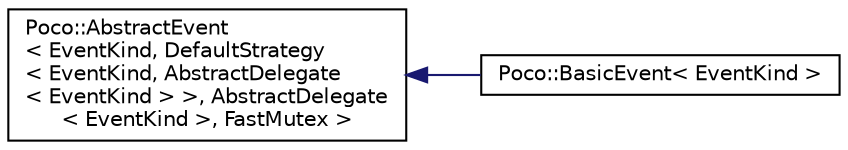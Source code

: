 digraph "Graphical Class Hierarchy"
{
 // LATEX_PDF_SIZE
  edge [fontname="Helvetica",fontsize="10",labelfontname="Helvetica",labelfontsize="10"];
  node [fontname="Helvetica",fontsize="10",shape=record];
  rankdir="LR";
  Node0 [label="Poco::AbstractEvent\l\< EventKind, DefaultStrategy\l\< EventKind, AbstractDelegate\l\< EventKind \> \>, AbstractDelegate\l\< EventKind \>, FastMutex \>",height=0.2,width=0.4,color="black", fillcolor="white", style="filled",URL="$classPoco_1_1AbstractEvent.html",tooltip=" "];
  Node0 -> Node1 [dir="back",color="midnightblue",fontsize="10",style="solid",fontname="Helvetica"];
  Node1 [label="Poco::BasicEvent\< EventKind \>",height=0.2,width=0.4,color="black", fillcolor="white", style="filled",URL="$classPoco_1_1BasicEvent.html",tooltip=" "];
}

